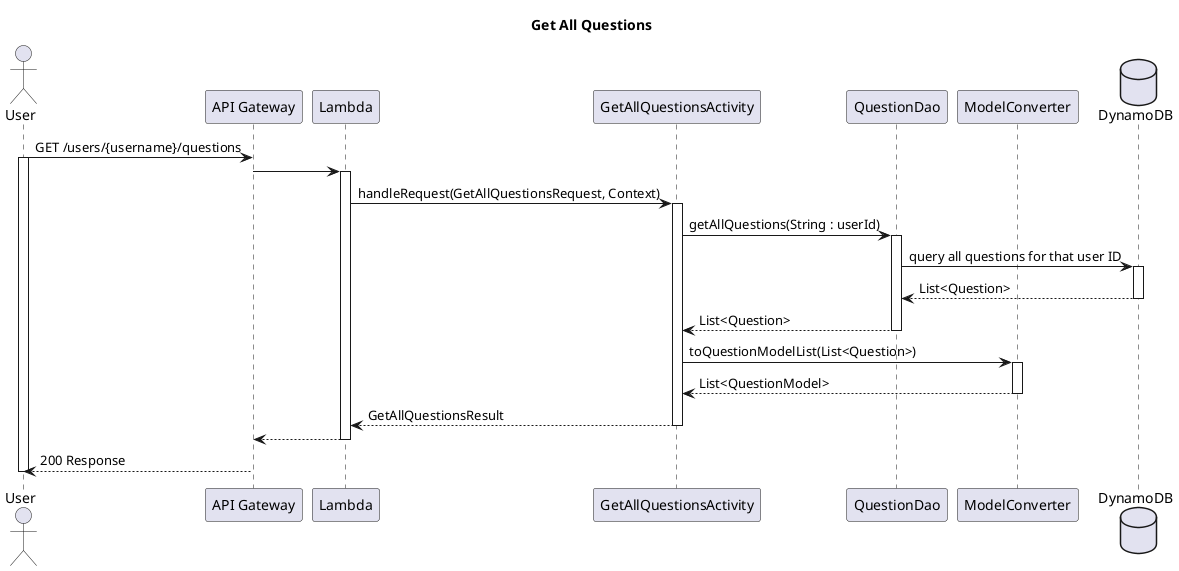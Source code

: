 @startuml
title Get All Questions

actor User
participant "API Gateway" as APIGateway
participant Lambda
participant GetAllQuestionsActivity
participant QuestionDao
participant ModelConverter
database DynamoDB

User -> APIGateway : GET /users/{username}/questions
activate User
APIGateway -> Lambda
activate Lambda
Lambda -> GetAllQuestionsActivity :  handleRequest(GetAllQuestionsRequest, Context)
activate GetAllQuestionsActivity

GetAllQuestionsActivity -> QuestionDao : getAllQuestions(String : userId)
activate QuestionDao
QuestionDao -> DynamoDB : query all questions for that user ID
activate DynamoDB
'can we load by partition key or do we need the userDao


QuestionDao <-- DynamoDB : List<Question>
deactivate DynamoDB
GetAllQuestionsActivity <-- QuestionDao : List<Question>
deactivate QuestionDao
GetAllQuestionsActivity -> ModelConverter : toQuestionModelList(List<Question>)
activate ModelConverter
GetAllQuestionsActivity <-- ModelConverter : List<QuestionModel>
deactivate ModelConverter
Lambda <-- GetAllQuestionsActivity : GetAllQuestionsResult
deactivate GetAllQuestionsActivity
APIGateway <-- Lambda
deactivate Lambda
User <-- APIGateway : 200 Response
deactivate User

@enduml